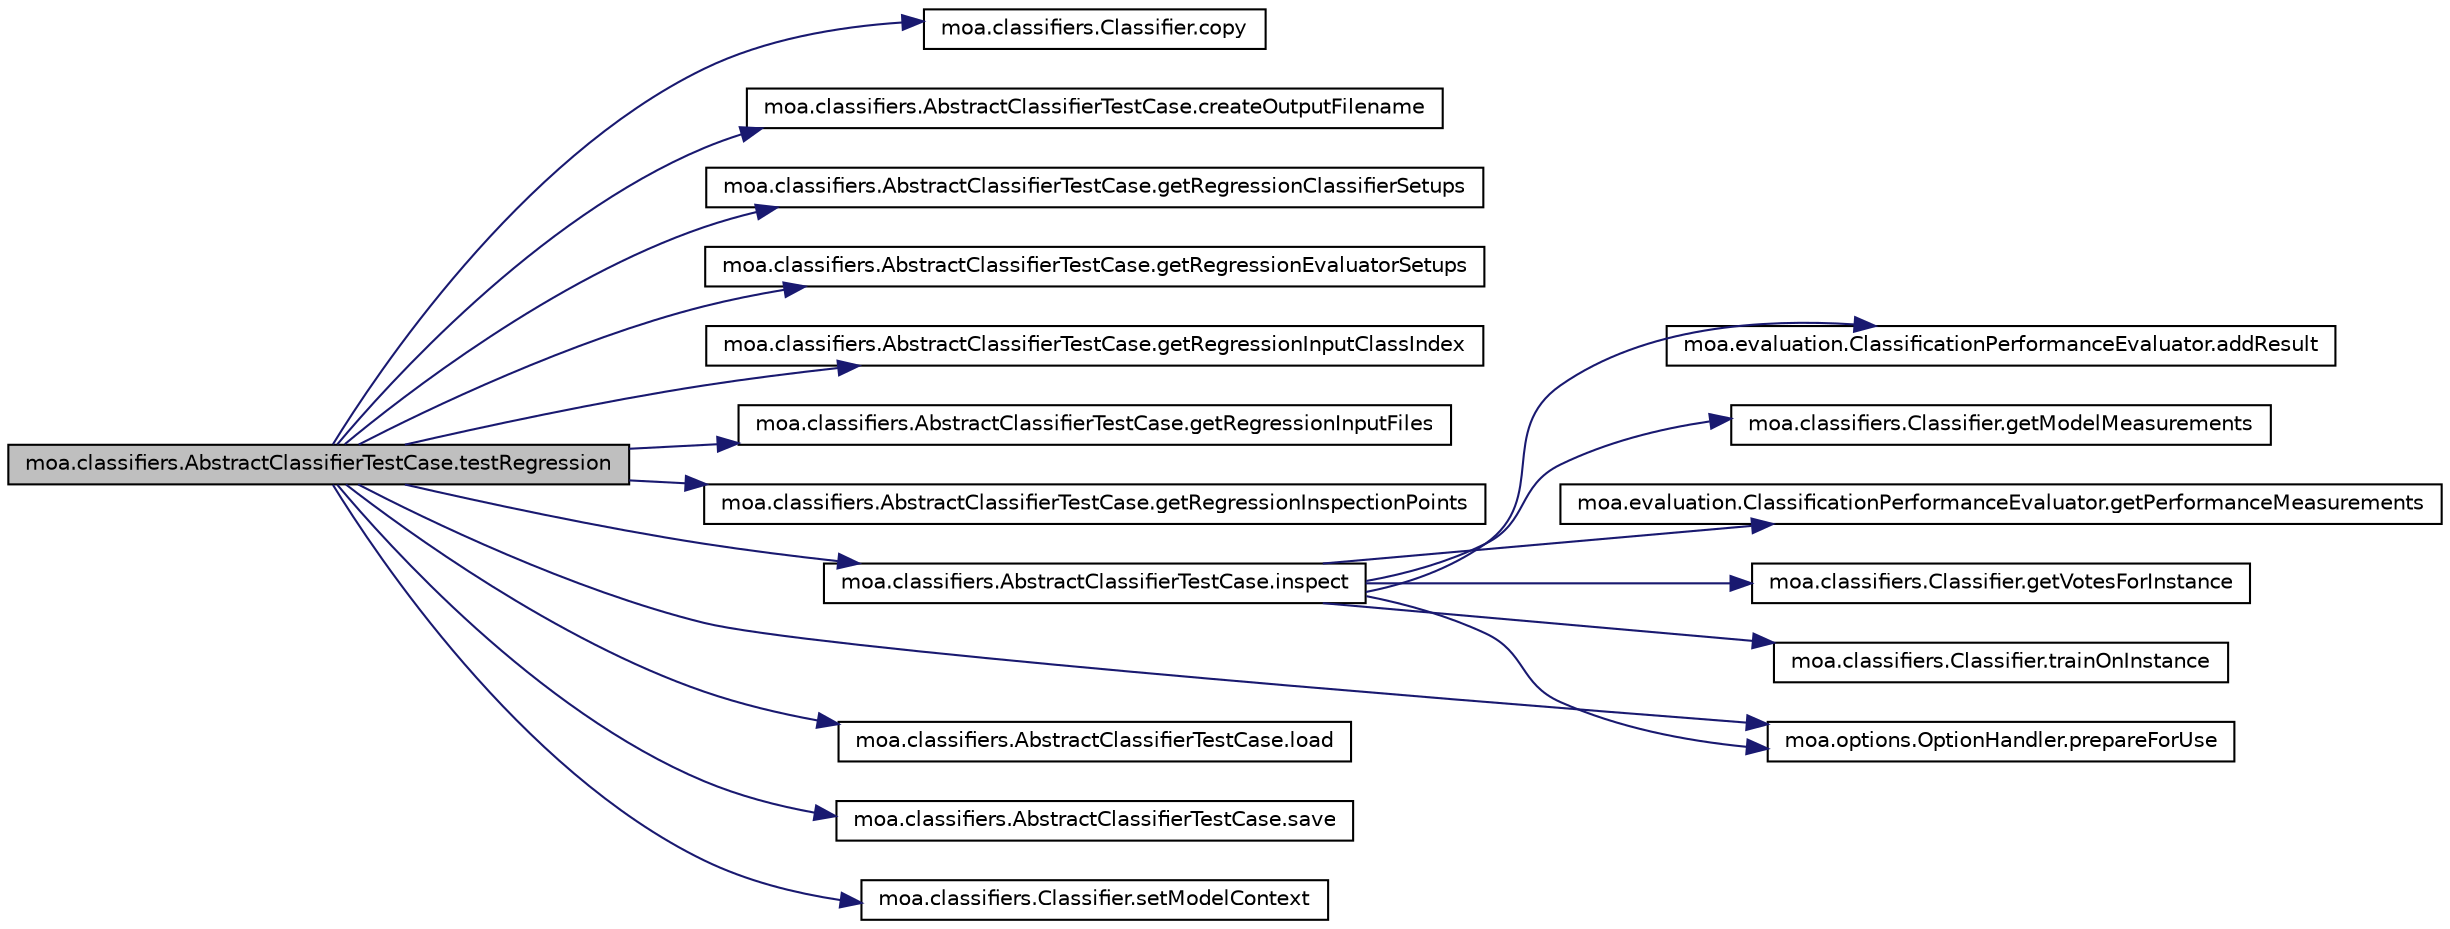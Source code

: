 digraph G
{
  edge [fontname="Helvetica",fontsize="10",labelfontname="Helvetica",labelfontsize="10"];
  node [fontname="Helvetica",fontsize="10",shape=record];
  rankdir=LR;
  Node1 [label="moa.classifiers.AbstractClassifierTestCase.testRegression",height=0.2,width=0.4,color="black", fillcolor="grey75", style="filled" fontcolor="black"];
  Node1 -> Node2 [color="midnightblue",fontsize="10",style="solid",fontname="Helvetica"];
  Node2 [label="moa.classifiers.Classifier.copy",height=0.2,width=0.4,color="black", fillcolor="white", style="filled",URL="$interfacemoa_1_1classifiers_1_1Classifier.html#af50dcec23ecb34c1bd141d0d389bdb59",tooltip="Produces a copy of this classifier."];
  Node1 -> Node3 [color="midnightblue",fontsize="10",style="solid",fontname="Helvetica"];
  Node3 [label="moa.classifiers.AbstractClassifierTestCase.createOutputFilename",height=0.2,width=0.4,color="black", fillcolor="white", style="filled",URL="$classmoa_1_1classifiers_1_1AbstractClassifierTestCase.html#a90a80055ed6b82698ea8fa3bd066b03d",tooltip="Creates an output filename based on the input filename."];
  Node1 -> Node4 [color="midnightblue",fontsize="10",style="solid",fontname="Helvetica"];
  Node4 [label="moa.classifiers.AbstractClassifierTestCase.getRegressionClassifierSetups",height=0.2,width=0.4,color="black", fillcolor="white", style="filled",URL="$classmoa_1_1classifiers_1_1AbstractClassifierTestCase.html#a6c6d5f83aabc6db19c940dbe34450c52",tooltip="Returns the classifier setups to use in the regression test."];
  Node1 -> Node5 [color="midnightblue",fontsize="10",style="solid",fontname="Helvetica"];
  Node5 [label="moa.classifiers.AbstractClassifierTestCase.getRegressionEvaluatorSetups",height=0.2,width=0.4,color="black", fillcolor="white", style="filled",URL="$classmoa_1_1classifiers_1_1AbstractClassifierTestCase.html#a7ba1e17ad394ec3de63e6cf510ab7df8",tooltip="Returns the evaluator setups to use in the regression test."];
  Node1 -> Node6 [color="midnightblue",fontsize="10",style="solid",fontname="Helvetica"];
  Node6 [label="moa.classifiers.AbstractClassifierTestCase.getRegressionInputClassIndex",height=0.2,width=0.4,color="black", fillcolor="white", style="filled",URL="$classmoa_1_1classifiers_1_1AbstractClassifierTestCase.html#a16247afefb42612b3db9fb665e84f8fc",tooltip="Returns the class index for the datasets."];
  Node1 -> Node7 [color="midnightblue",fontsize="10",style="solid",fontname="Helvetica"];
  Node7 [label="moa.classifiers.AbstractClassifierTestCase.getRegressionInputFiles",height=0.2,width=0.4,color="black", fillcolor="white", style="filled",URL="$classmoa_1_1classifiers_1_1AbstractClassifierTestCase.html#a99e7ce23923bfbdbd89493ca49c20dd0",tooltip="Returns the filenames (without path) of the input data files to use in the regression..."];
  Node1 -> Node8 [color="midnightblue",fontsize="10",style="solid",fontname="Helvetica"];
  Node8 [label="moa.classifiers.AbstractClassifierTestCase.getRegressionInspectionPoints",height=0.2,width=0.4,color="black", fillcolor="white", style="filled",URL="$classmoa_1_1classifiers_1_1AbstractClassifierTestCase.html#a09be1cb71f33ba4fb80cba38bad00017",tooltip="Returns the index of the instances in the stream to inspect the performance/classification..."];
  Node1 -> Node9 [color="midnightblue",fontsize="10",style="solid",fontname="Helvetica"];
  Node9 [label="moa.classifiers.AbstractClassifierTestCase.inspect",height=0.2,width=0.4,color="black", fillcolor="white", style="filled",URL="$classmoa_1_1classifiers_1_1AbstractClassifierTestCase.html#a532ce33efcdc1e9895c471710d1428b3",tooltip="Processes the input data and returns the inspection data."];
  Node9 -> Node10 [color="midnightblue",fontsize="10",style="solid",fontname="Helvetica"];
  Node10 [label="moa.evaluation.ClassificationPerformanceEvaluator.addResult",height=0.2,width=0.4,color="black", fillcolor="white", style="filled",URL="$interfacemoa_1_1evaluation_1_1ClassificationPerformanceEvaluator.html#a756e8b88bf5003e44e5fbf6832df840d",tooltip="Adds a learning result to this evaluator."];
  Node9 -> Node11 [color="midnightblue",fontsize="10",style="solid",fontname="Helvetica"];
  Node11 [label="moa.classifiers.Classifier.getModelMeasurements",height=0.2,width=0.4,color="black", fillcolor="white", style="filled",URL="$interfacemoa_1_1classifiers_1_1Classifier.html#af5edaccbb0c7831333c9dcc938a2688b",tooltip="Gets the current measurements of this classifier."];
  Node9 -> Node12 [color="midnightblue",fontsize="10",style="solid",fontname="Helvetica"];
  Node12 [label="moa.evaluation.ClassificationPerformanceEvaluator.getPerformanceMeasurements",height=0.2,width=0.4,color="black", fillcolor="white", style="filled",URL="$interfacemoa_1_1evaluation_1_1ClassificationPerformanceEvaluator.html#a43d4a635131e2dd60fee08219afa8067",tooltip="Gets the current measurements monitored by this evaluator."];
  Node9 -> Node13 [color="midnightblue",fontsize="10",style="solid",fontname="Helvetica"];
  Node13 [label="moa.classifiers.Classifier.getVotesForInstance",height=0.2,width=0.4,color="black", fillcolor="white", style="filled",URL="$interfacemoa_1_1classifiers_1_1Classifier.html#a0933ed1199c2b16a8eb8186dabf9a8f9",tooltip="Predicts the class memberships for a given instance."];
  Node9 -> Node14 [color="midnightblue",fontsize="10",style="solid",fontname="Helvetica"];
  Node14 [label="moa.options.OptionHandler.prepareForUse",height=0.2,width=0.4,color="black", fillcolor="white", style="filled",URL="$interfacemoa_1_1options_1_1OptionHandler.html#a73c3f8f217a04a389295af603d2904e6",tooltip="This method prepares this object for use."];
  Node9 -> Node15 [color="midnightblue",fontsize="10",style="solid",fontname="Helvetica"];
  Node15 [label="moa.classifiers.Classifier.trainOnInstance",height=0.2,width=0.4,color="black", fillcolor="white", style="filled",URL="$interfacemoa_1_1classifiers_1_1Classifier.html#ac28018bc307abe34a8ace54dba3ebff1",tooltip="Trains this classifier incrementally using the given instance."];
  Node1 -> Node16 [color="midnightblue",fontsize="10",style="solid",fontname="Helvetica"];
  Node16 [label="moa.classifiers.AbstractClassifierTestCase.load",height=0.2,width=0.4,color="black", fillcolor="white", style="filled",URL="$classmoa_1_1classifiers_1_1AbstractClassifierTestCase.html#a23017496182d57d65a8a675555313285",tooltip="Loads the data to process."];
  Node1 -> Node14 [color="midnightblue",fontsize="10",style="solid",fontname="Helvetica"];
  Node1 -> Node17 [color="midnightblue",fontsize="10",style="solid",fontname="Helvetica"];
  Node17 [label="moa.classifiers.AbstractClassifierTestCase.save",height=0.2,width=0.4,color="black", fillcolor="white", style="filled",URL="$classmoa_1_1classifiers_1_1AbstractClassifierTestCase.html#a37ad98068ff7cbf7b162b937f0eaa73d",tooltip="Saves the data in the tmp directory."];
  Node1 -> Node18 [color="midnightblue",fontsize="10",style="solid",fontname="Helvetica"];
  Node18 [label="moa.classifiers.Classifier.setModelContext",height=0.2,width=0.4,color="black", fillcolor="white", style="filled",URL="$interfacemoa_1_1classifiers_1_1Classifier.html#ada37a6c356ff9f4349e9f9a189f52978",tooltip="Sets the reference to the header of the data stream."];
}
